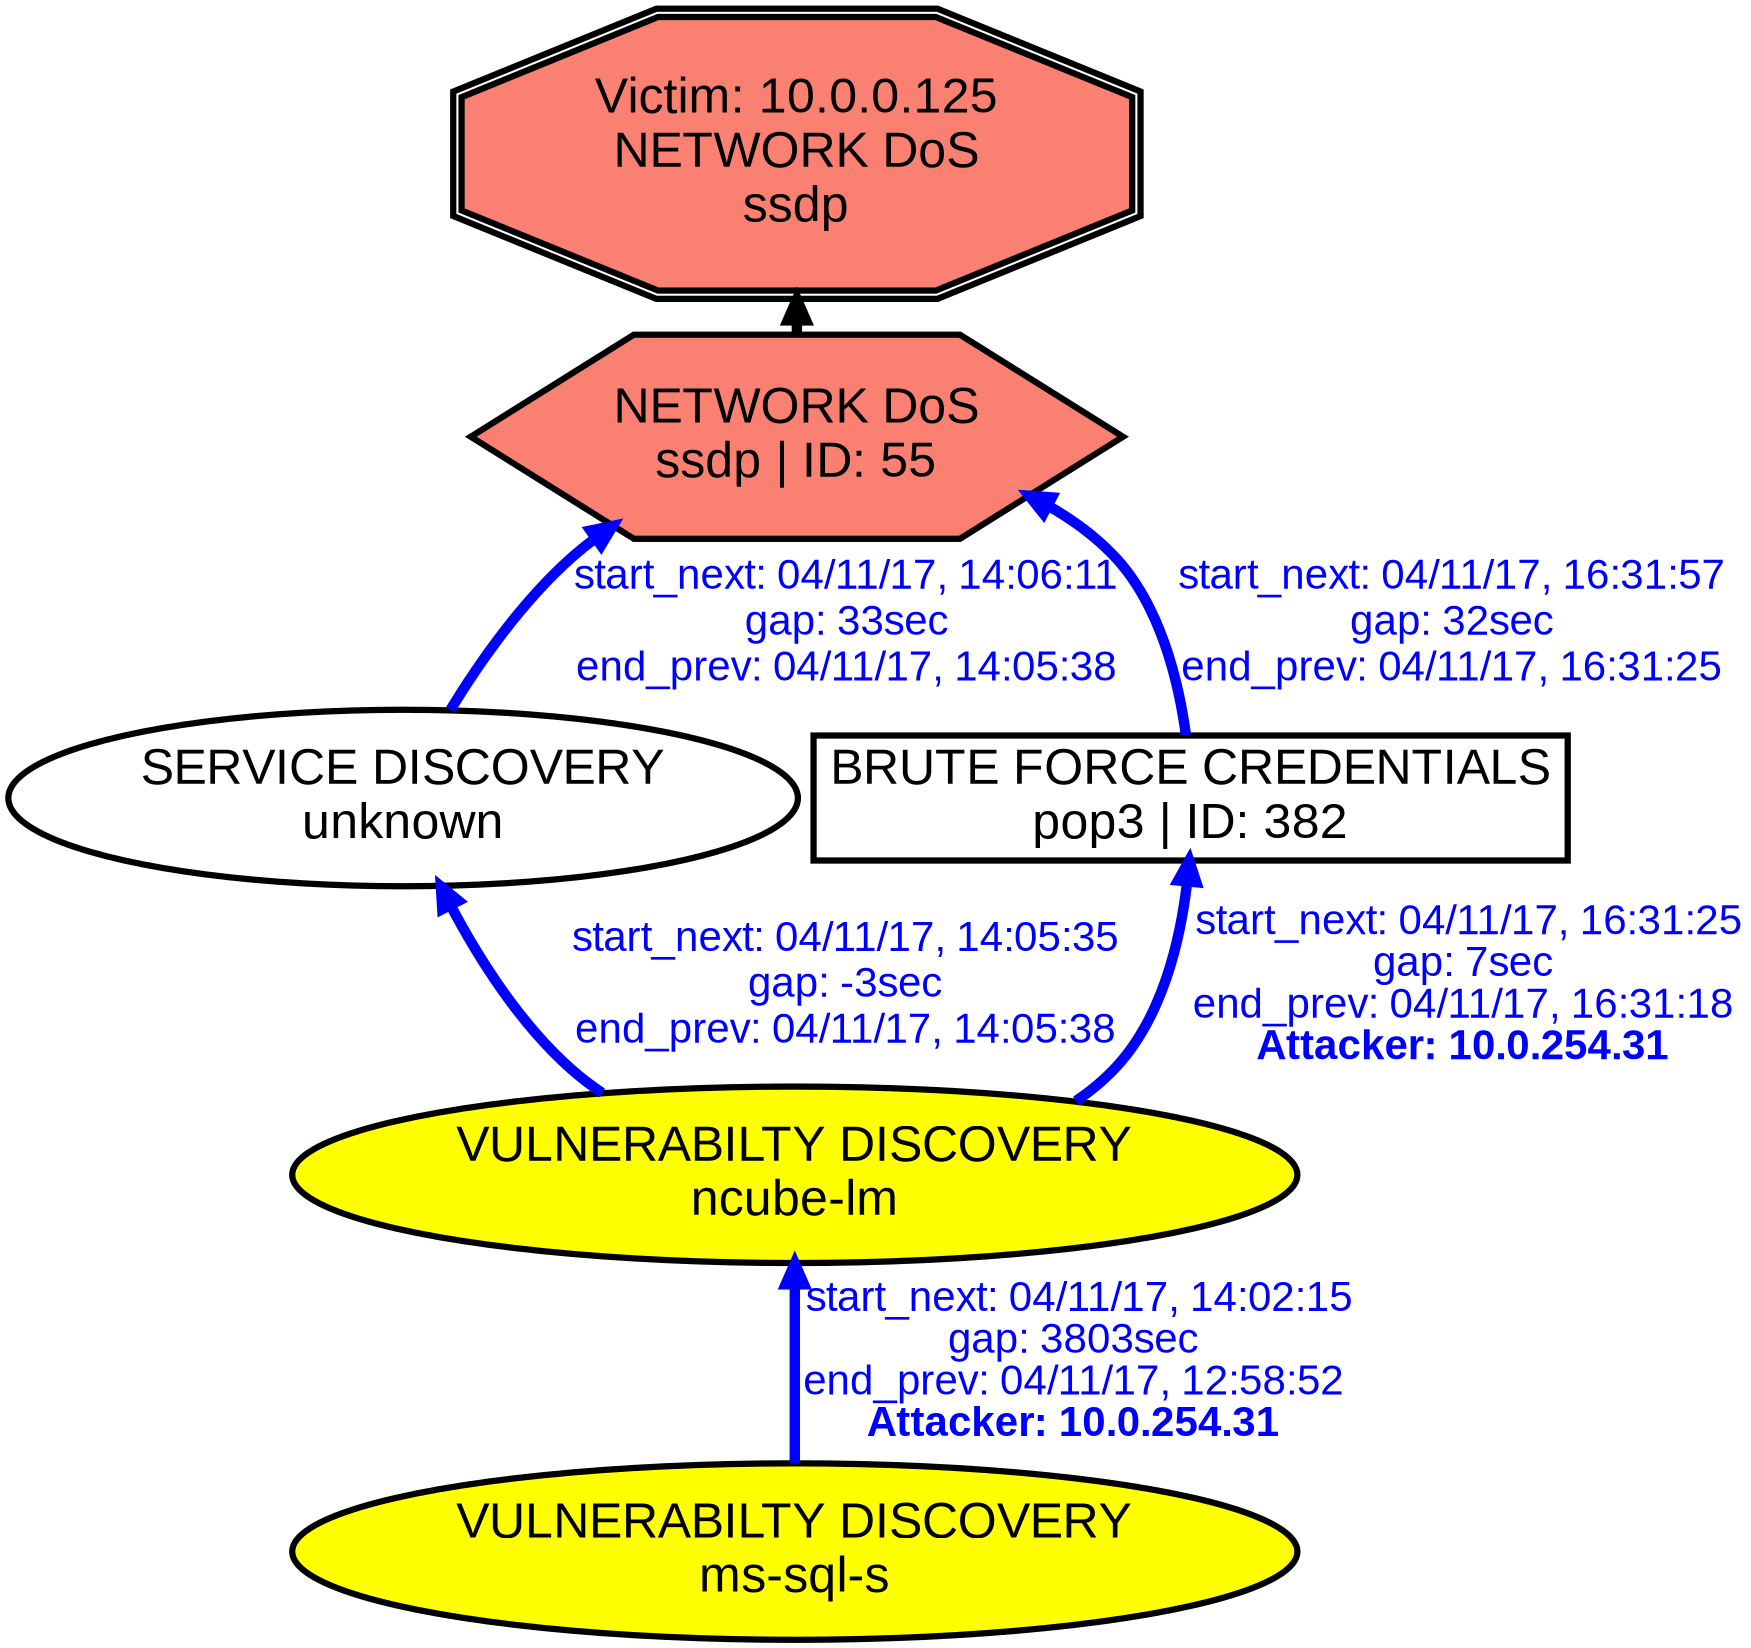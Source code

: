 digraph NETWORKDOSssdp {
rankdir="BT"; 
 graph [ nodesep="0.1", ranksep="0.02"] 
 node [ fontname=Arial, fontsize=24,penwidth=3]; 
 edge [ fontname=Arial, fontsize=20,penwidth=5 ];
"Victim: 10.0.0.125
NETWORK DoS
ssdp" [shape=doubleoctagon, style=filled, fillcolor=salmon];
{ rank = max; "Victim: 10.0.0.125
NETWORK DoS
ssdp"}
"NETWORK DoS
ssdp | ID: 55" -> "Victim: 10.0.0.125
NETWORK DoS
ssdp"
"NETWORK DoS
ssdp | ID: 55" [style=filled, fillcolor= salmon]
{ rank=same; "NETWORK DoS
ssdp | ID: 55"}
"VULNERABILTY DISCOVERY
ms-sql-s" [style=filled, fillcolor= yellow]
"VULNERABILTY DISCOVERY
ms-sql-s" -> "VULNERABILTY DISCOVERY
ncube-lm" [ color=blue] [label=<<font color="blue"> start_next: 04/11/17, 14:02:15<br/>gap: 3803sec<br/>end_prev: 04/11/17, 12:58:52</font><br/><font color="blue"><b>Attacker: 10.0.254.31</b></font>>]
"VULNERABILTY DISCOVERY
ncube-lm" -> "SERVICE DISCOVERY
unknown" [ label="start_next: 04/11/17, 14:05:35
gap: -3sec
end_prev: 04/11/17, 14:05:38"][ fontcolor="blue" color=blue]
"SERVICE DISCOVERY
unknown" -> "NETWORK DoS
ssdp | ID: 55" [ label="start_next: 04/11/17, 14:06:11
gap: 33sec
end_prev: 04/11/17, 14:05:38"][ fontcolor="blue" color=blue]
"VULNERABILTY DISCOVERY
ncube-lm" [style=filled, fillcolor= yellow]
"VULNERABILTY DISCOVERY
ncube-lm" -> "BRUTE FORCE CREDENTIALS
pop3 | ID: 382" [ color=blue] [label=<<font color="blue"> start_next: 04/11/17, 16:31:25<br/>gap: 7sec<br/>end_prev: 04/11/17, 16:31:18</font><br/><font color="blue"><b>Attacker: 10.0.254.31</b></font>>]
"BRUTE FORCE CREDENTIALS
pop3 | ID: 382" -> "NETWORK DoS
ssdp | ID: 55" [ label="start_next: 04/11/17, 16:31:57
gap: 32sec
end_prev: 04/11/17, 16:31:25"][ fontcolor="blue" color=blue]
"VULNERABILTY DISCOVERY
ms-sql-s" [shape=oval]
"VULNERABILTY DISCOVERY
ms-sql-s" [tooltip="ET POLICY Suspicious inbound to MSSQL port 1433"]
"VULNERABILTY DISCOVERY
ncube-lm" [shape=oval]
"VULNERABILTY DISCOVERY
ncube-lm" [tooltip="ET POLICY Suspicious inbound to mySQL port 3306
ET POLICY Suspicious inbound to mSQL port 4333
ET POLICY Suspicious inbound to MSSQL port 1433
ET POLICY Suspicious inbound to Oracle SQL port 1521
ET POLICY Suspicious inbound to PostgreSQL port 5432"]
"SERVICE DISCOVERY
unknown" [shape=oval]
"SERVICE DISCOVERY
unknown" [tooltip="ET SCAN Potential VNC Scan 5800-5820
ET SCAN Potential VNC Scan 5900-5920"]
"NETWORK DoS
ssdp | ID: 55" [shape=hexagon]
"NETWORK DoS
ssdp | ID: 55" [tooltip="ET DOS Possible SSDP Amplification Scan in Progress"]
"BRUTE FORCE CREDENTIALS
pop3 | ID: 382" [shape=box]
"BRUTE FORCE CREDENTIALS
pop3 | ID: 382" [tooltip="ET SCAN Rapid POP3 Connections - Possible Brute Force Attack"]
}

